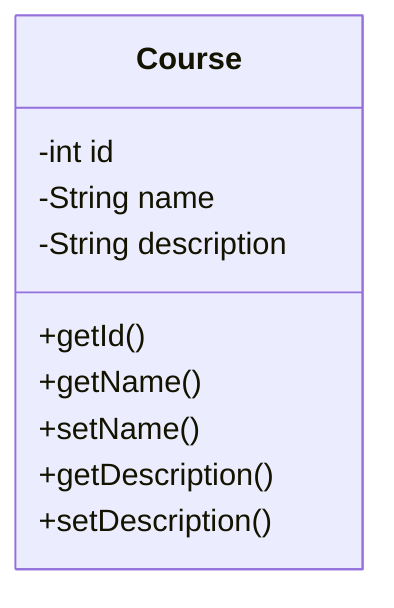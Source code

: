 classDiagram
    class Course {
      -int id
      -String name
      -String description

      +getId()
      +getName()
      +setName()
      +getDescription()
      +setDescription()
    }